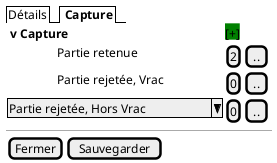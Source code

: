 @startsalt
{
  {/ Détails | <b> Capture }
  {
  <b> v Capture | <back:green>[+]
   | \t\tPartie retenue | [2] | [..]
   | \t\tPartie rejetée, Vrac | [0] | [..]
   | ^Partie rejetée, Hors Vrac^ | [0] | [..]
   }
  --
  {
    [Fermer] | [Sauvegarder]
  }
}
@endsalt

